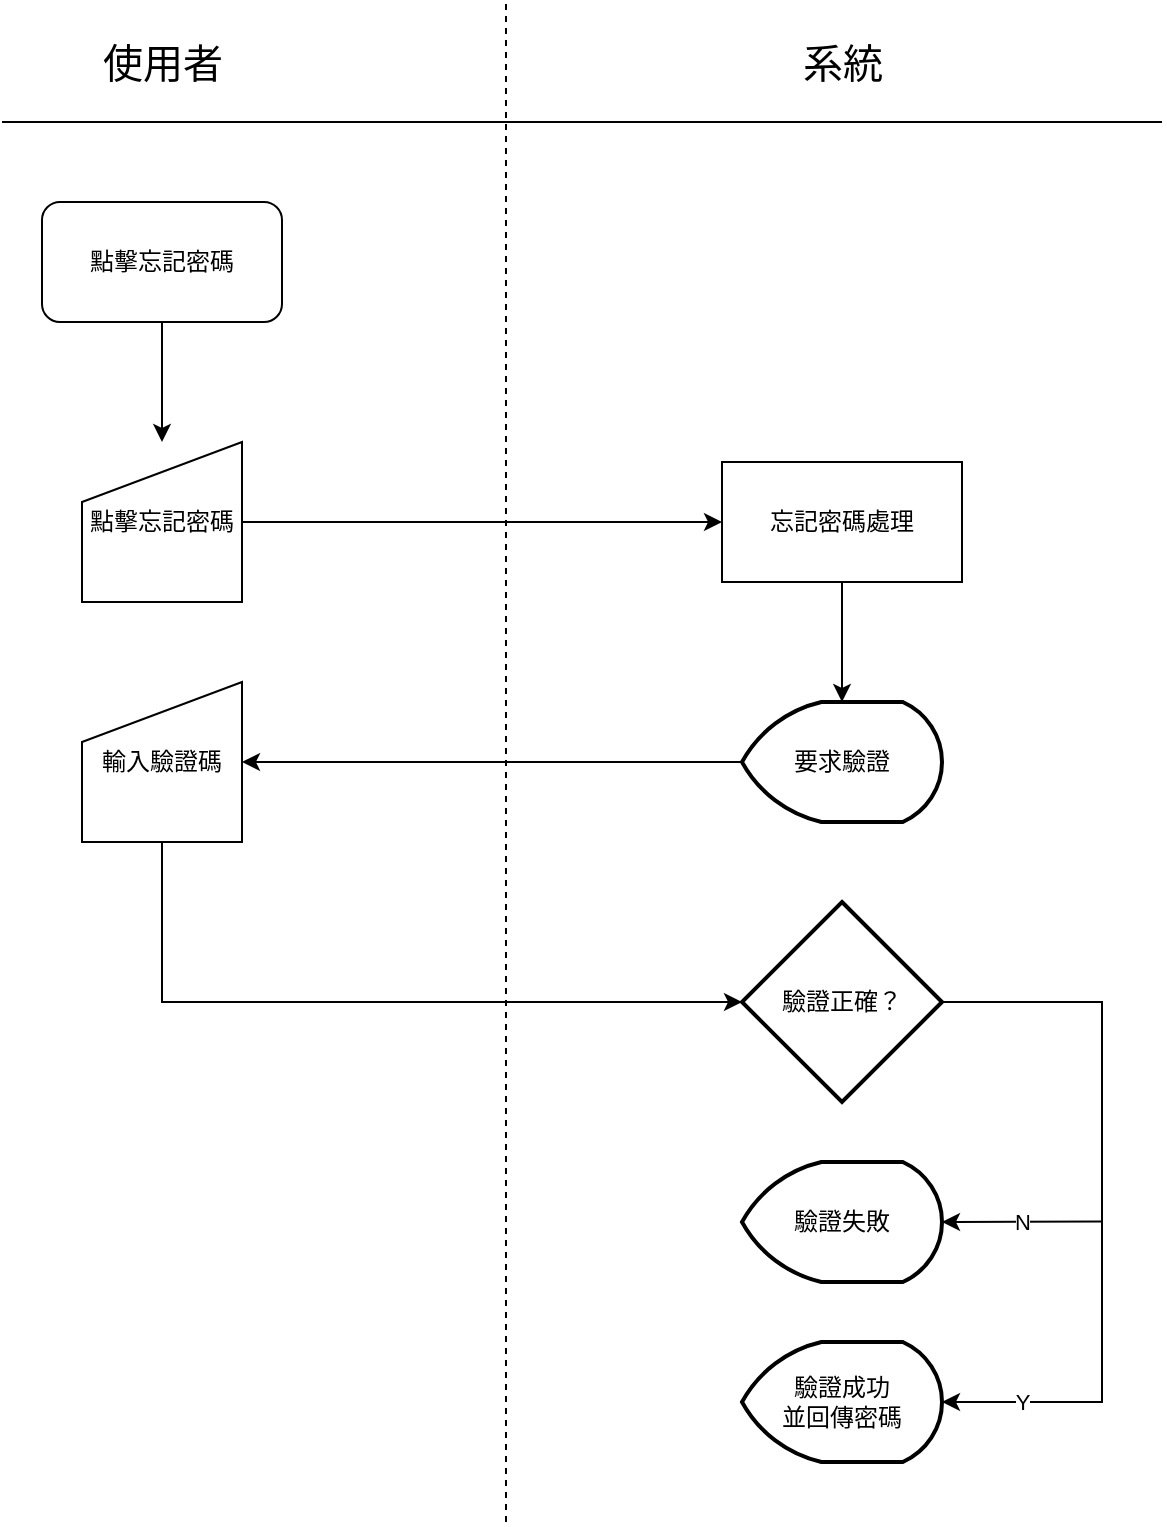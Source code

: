 <mxfile version="12.9.13" type="device"><diagram id="QxBbJr4td5uTAsMJgKmD" name="Page-1"><mxGraphModel dx="1221" dy="714" grid="1" gridSize="10" guides="1" tooltips="1" connect="1" arrows="1" fold="1" page="1" pageScale="1" pageWidth="827" pageHeight="1169" background="none" math="0" shadow="0"><root><mxCell id="0"/><mxCell id="1" parent="0"/><mxCell id="xY5wXQZ39uQGqT-_qVcg-1" value="&lt;font style=&quot;font-size: 20px&quot;&gt;使用者&lt;/font&gt;" style="text;html=1;align=center;verticalAlign=middle;resizable=0;points=[];autosize=1;" vertex="1" parent="1"><mxGeometry x="200" y="40" width="80" height="20" as="geometry"/></mxCell><mxCell id="xY5wXQZ39uQGqT-_qVcg-2" value="&lt;font style=&quot;font-size: 20px&quot;&gt;系統&lt;/font&gt;" style="text;html=1;align=center;verticalAlign=middle;resizable=0;points=[];autosize=1;" vertex="1" parent="1"><mxGeometry x="550" y="40" width="60" height="20" as="geometry"/></mxCell><mxCell id="xY5wXQZ39uQGqT-_qVcg-3" value="" style="endArrow=none;html=1;" edge="1" parent="1"><mxGeometry width="50" height="50" relative="1" as="geometry"><mxPoint x="160" y="80" as="sourcePoint"/><mxPoint x="740" y="80" as="targetPoint"/></mxGeometry></mxCell><mxCell id="xY5wXQZ39uQGqT-_qVcg-7" style="edgeStyle=orthogonalEdgeStyle;rounded=0;orthogonalLoop=1;jettySize=auto;html=1;exitX=0.5;exitY=1;exitDx=0;exitDy=0;entryX=0.5;entryY=0;entryDx=0;entryDy=0;" edge="1" parent="1" source="xY5wXQZ39uQGqT-_qVcg-5" target="xY5wXQZ39uQGqT-_qVcg-6"><mxGeometry relative="1" as="geometry"/></mxCell><mxCell id="xY5wXQZ39uQGqT-_qVcg-5" value="點擊忘記密碼" style="rounded=1;whiteSpace=wrap;html=1;" vertex="1" parent="1"><mxGeometry x="180" y="120" width="120" height="60" as="geometry"/></mxCell><mxCell id="xY5wXQZ39uQGqT-_qVcg-9" style="edgeStyle=orthogonalEdgeStyle;rounded=0;orthogonalLoop=1;jettySize=auto;html=1;exitX=1;exitY=0.5;exitDx=0;exitDy=0;entryX=0;entryY=0.5;entryDx=0;entryDy=0;" edge="1" parent="1" source="xY5wXQZ39uQGqT-_qVcg-6" target="xY5wXQZ39uQGqT-_qVcg-8"><mxGeometry relative="1" as="geometry"/></mxCell><mxCell id="xY5wXQZ39uQGqT-_qVcg-6" value="點擊忘記密碼" style="shape=manualInput;whiteSpace=wrap;html=1;" vertex="1" parent="1"><mxGeometry x="200" y="240" width="80" height="80" as="geometry"/></mxCell><mxCell id="xY5wXQZ39uQGqT-_qVcg-11" style="edgeStyle=orthogonalEdgeStyle;rounded=0;orthogonalLoop=1;jettySize=auto;html=1;exitX=0.5;exitY=1;exitDx=0;exitDy=0;entryX=0.5;entryY=0;entryDx=0;entryDy=0;entryPerimeter=0;" edge="1" parent="1" source="xY5wXQZ39uQGqT-_qVcg-8" target="xY5wXQZ39uQGqT-_qVcg-10"><mxGeometry relative="1" as="geometry"/></mxCell><mxCell id="xY5wXQZ39uQGqT-_qVcg-8" value="忘記密碼處理" style="rounded=0;whiteSpace=wrap;html=1;" vertex="1" parent="1"><mxGeometry x="520" y="250" width="120" height="60" as="geometry"/></mxCell><mxCell id="xY5wXQZ39uQGqT-_qVcg-13" style="edgeStyle=orthogonalEdgeStyle;rounded=0;orthogonalLoop=1;jettySize=auto;html=1;exitX=0;exitY=0.5;exitDx=0;exitDy=0;exitPerimeter=0;entryX=1;entryY=0.5;entryDx=0;entryDy=0;" edge="1" parent="1" source="xY5wXQZ39uQGqT-_qVcg-10" target="xY5wXQZ39uQGqT-_qVcg-12"><mxGeometry relative="1" as="geometry"/></mxCell><mxCell id="xY5wXQZ39uQGqT-_qVcg-10" value="要求驗證" style="strokeWidth=2;html=1;shape=mxgraph.flowchart.display;whiteSpace=wrap;" vertex="1" parent="1"><mxGeometry x="530" y="370" width="100" height="60" as="geometry"/></mxCell><mxCell id="xY5wXQZ39uQGqT-_qVcg-15" style="edgeStyle=orthogonalEdgeStyle;rounded=0;orthogonalLoop=1;jettySize=auto;html=1;exitX=0.5;exitY=1;exitDx=0;exitDy=0;entryX=0;entryY=0.5;entryDx=0;entryDy=0;entryPerimeter=0;" edge="1" parent="1" source="xY5wXQZ39uQGqT-_qVcg-12" target="xY5wXQZ39uQGqT-_qVcg-14"><mxGeometry relative="1" as="geometry"/></mxCell><mxCell id="xY5wXQZ39uQGqT-_qVcg-12" value="輸入驗證碼" style="shape=manualInput;whiteSpace=wrap;html=1;" vertex="1" parent="1"><mxGeometry x="200" y="360" width="80" height="80" as="geometry"/></mxCell><mxCell id="xY5wXQZ39uQGqT-_qVcg-18" style="edgeStyle=orthogonalEdgeStyle;rounded=0;orthogonalLoop=1;jettySize=auto;html=1;exitX=1;exitY=0.5;exitDx=0;exitDy=0;exitPerimeter=0;entryX=1;entryY=0.5;entryDx=0;entryDy=0;entryPerimeter=0;" edge="1" parent="1" source="xY5wXQZ39uQGqT-_qVcg-14" target="xY5wXQZ39uQGqT-_qVcg-17"><mxGeometry relative="1" as="geometry"><Array as="points"><mxPoint x="710" y="520"/><mxPoint x="710" y="720"/></Array></mxGeometry></mxCell><mxCell id="xY5wXQZ39uQGqT-_qVcg-21" value="Y" style="edgeLabel;html=1;align=center;verticalAlign=middle;resizable=0;points=[];" vertex="1" connectable="0" parent="xY5wXQZ39uQGqT-_qVcg-18"><mxGeometry x="0.716" relative="1" as="geometry"><mxPoint x="-10.86" as="offset"/></mxGeometry></mxCell><mxCell id="xY5wXQZ39uQGqT-_qVcg-14" value="驗證正確？" style="strokeWidth=2;html=1;shape=mxgraph.flowchart.decision;whiteSpace=wrap;" vertex="1" parent="1"><mxGeometry x="530" y="470" width="100" height="100" as="geometry"/></mxCell><mxCell id="xY5wXQZ39uQGqT-_qVcg-16" value="驗證失敗" style="strokeWidth=2;html=1;shape=mxgraph.flowchart.display;whiteSpace=wrap;" vertex="1" parent="1"><mxGeometry x="530" y="600" width="100" height="60" as="geometry"/></mxCell><mxCell id="xY5wXQZ39uQGqT-_qVcg-17" value="驗證成功&lt;br&gt;並回傳密碼" style="strokeWidth=2;html=1;shape=mxgraph.flowchart.display;whiteSpace=wrap;" vertex="1" parent="1"><mxGeometry x="530" y="690" width="100" height="60" as="geometry"/></mxCell><mxCell id="xY5wXQZ39uQGqT-_qVcg-19" value="" style="endArrow=classic;html=1;entryX=1;entryY=0.5;entryDx=0;entryDy=0;entryPerimeter=0;" edge="1" parent="1" target="xY5wXQZ39uQGqT-_qVcg-16"><mxGeometry width="50" height="50" relative="1" as="geometry"><mxPoint x="710" y="629.71" as="sourcePoint"/><mxPoint x="660" y="629.71" as="targetPoint"/></mxGeometry></mxCell><mxCell id="xY5wXQZ39uQGqT-_qVcg-20" value="N" style="edgeLabel;html=1;align=center;verticalAlign=middle;resizable=0;points=[];" vertex="1" connectable="0" parent="xY5wXQZ39uQGqT-_qVcg-19"><mxGeometry x="-0.179" y="-1" relative="1" as="geometry"><mxPoint x="-7.43" y="1.17" as="offset"/></mxGeometry></mxCell><mxCell id="xY5wXQZ39uQGqT-_qVcg-22" value="" style="endArrow=none;dashed=1;html=1;" edge="1" parent="1"><mxGeometry width="50" height="50" relative="1" as="geometry"><mxPoint x="412" y="780" as="sourcePoint"/><mxPoint x="412" y="20" as="targetPoint"/></mxGeometry></mxCell></root></mxGraphModel></diagram></mxfile>
